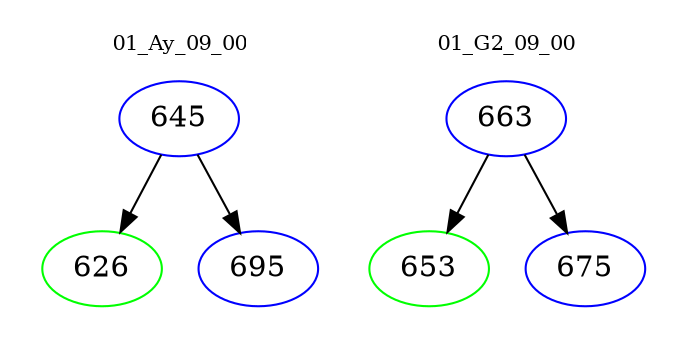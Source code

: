 digraph{
subgraph cluster_0 {
color = white
label = "01_Ay_09_00";
fontsize=10;
T0_645 [label="645", color="blue"]
T0_645 -> T0_626 [color="black"]
T0_626 [label="626", color="green"]
T0_645 -> T0_695 [color="black"]
T0_695 [label="695", color="blue"]
}
subgraph cluster_1 {
color = white
label = "01_G2_09_00";
fontsize=10;
T1_663 [label="663", color="blue"]
T1_663 -> T1_653 [color="black"]
T1_653 [label="653", color="green"]
T1_663 -> T1_675 [color="black"]
T1_675 [label="675", color="blue"]
}
}
